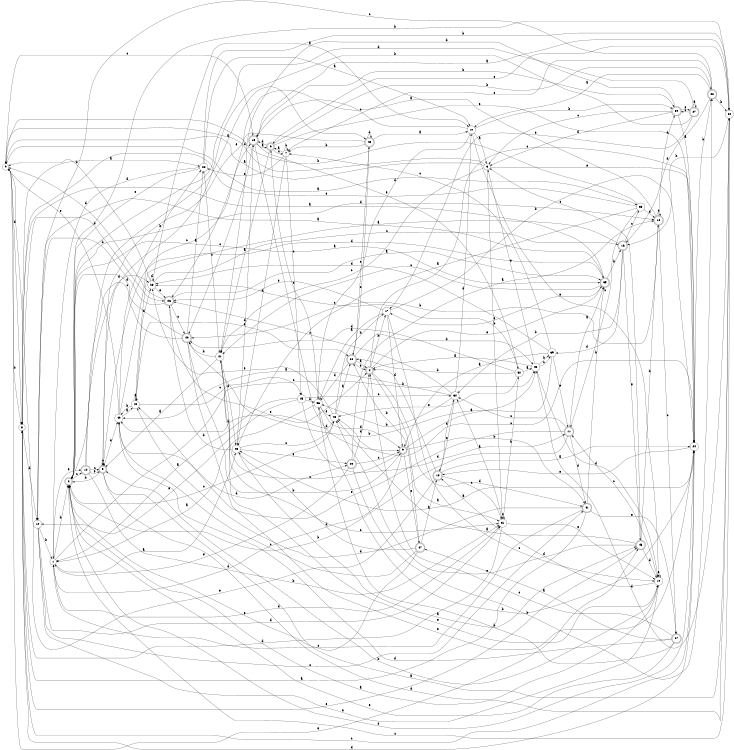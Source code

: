 digraph n40_4 {
__start0 [label="" shape="none"];

rankdir=LR;
size="8,5";

s0 [style="filled", color="black", fillcolor="white" shape="circle", label="0"];
s1 [style="filled", color="black", fillcolor="white" shape="circle", label="1"];
s2 [style="rounded,filled", color="black", fillcolor="white" shape="doublecircle", label="2"];
s3 [style="filled", color="black", fillcolor="white" shape="circle", label="3"];
s4 [style="rounded,filled", color="black", fillcolor="white" shape="doublecircle", label="4"];
s5 [style="rounded,filled", color="black", fillcolor="white" shape="doublecircle", label="5"];
s6 [style="rounded,filled", color="black", fillcolor="white" shape="doublecircle", label="6"];
s7 [style="filled", color="black", fillcolor="white" shape="circle", label="7"];
s8 [style="filled", color="black", fillcolor="white" shape="circle", label="8"];
s9 [style="rounded,filled", color="black", fillcolor="white" shape="doublecircle", label="9"];
s10 [style="filled", color="black", fillcolor="white" shape="circle", label="10"];
s11 [style="rounded,filled", color="black", fillcolor="white" shape="doublecircle", label="11"];
s12 [style="filled", color="black", fillcolor="white" shape="circle", label="12"];
s13 [style="rounded,filled", color="black", fillcolor="white" shape="doublecircle", label="13"];
s14 [style="rounded,filled", color="black", fillcolor="white" shape="doublecircle", label="14"];
s15 [style="rounded,filled", color="black", fillcolor="white" shape="doublecircle", label="15"];
s16 [style="rounded,filled", color="black", fillcolor="white" shape="doublecircle", label="16"];
s17 [style="filled", color="black", fillcolor="white" shape="circle", label="17"];
s18 [style="rounded,filled", color="black", fillcolor="white" shape="doublecircle", label="18"];
s19 [style="filled", color="black", fillcolor="white" shape="circle", label="19"];
s20 [style="filled", color="black", fillcolor="white" shape="circle", label="20"];
s21 [style="filled", color="black", fillcolor="white" shape="circle", label="21"];
s22 [style="rounded,filled", color="black", fillcolor="white" shape="doublecircle", label="22"];
s23 [style="filled", color="black", fillcolor="white" shape="circle", label="23"];
s24 [style="filled", color="black", fillcolor="white" shape="circle", label="24"];
s25 [style="filled", color="black", fillcolor="white" shape="circle", label="25"];
s26 [style="rounded,filled", color="black", fillcolor="white" shape="doublecircle", label="26"];
s27 [style="rounded,filled", color="black", fillcolor="white" shape="doublecircle", label="27"];
s28 [style="filled", color="black", fillcolor="white" shape="circle", label="28"];
s29 [style="rounded,filled", color="black", fillcolor="white" shape="doublecircle", label="29"];
s30 [style="rounded,filled", color="black", fillcolor="white" shape="doublecircle", label="30"];
s31 [style="filled", color="black", fillcolor="white" shape="circle", label="31"];
s32 [style="filled", color="black", fillcolor="white" shape="circle", label="32"];
s33 [style="filled", color="black", fillcolor="white" shape="circle", label="33"];
s34 [style="filled", color="black", fillcolor="white" shape="circle", label="34"];
s35 [style="rounded,filled", color="black", fillcolor="white" shape="doublecircle", label="35"];
s36 [style="filled", color="black", fillcolor="white" shape="circle", label="36"];
s37 [style="rounded,filled", color="black", fillcolor="white" shape="doublecircle", label="37"];
s38 [style="rounded,filled", color="black", fillcolor="white" shape="doublecircle", label="38"];
s39 [style="filled", color="black", fillcolor="white" shape="circle", label="39"];
s40 [style="rounded,filled", color="black", fillcolor="white" shape="doublecircle", label="40"];
s41 [style="rounded,filled", color="black", fillcolor="white" shape="doublecircle", label="41"];
s42 [style="rounded,filled", color="black", fillcolor="white" shape="doublecircle", label="42"];
s43 [style="filled", color="black", fillcolor="white" shape="circle", label="43"];
s44 [style="filled", color="black", fillcolor="white" shape="circle", label="44"];
s45 [style="rounded,filled", color="black", fillcolor="white" shape="doublecircle", label="45"];
s46 [style="filled", color="black", fillcolor="white" shape="circle", label="46"];
s47 [style="rounded,filled", color="black", fillcolor="white" shape="doublecircle", label="47"];
s48 [style="filled", color="black", fillcolor="white" shape="circle", label="48"];
s49 [style="filled", color="black", fillcolor="white" shape="circle", label="49"];
s0 -> s33 [label="a"];
s0 -> s8 [label="b"];
s0 -> s15 [label="c"];
s0 -> s8 [label="d"];
s0 -> s45 [label="e"];
s1 -> s48 [label="a"];
s1 -> s2 [label="b"];
s1 -> s43 [label="c"];
s1 -> s31 [label="d"];
s1 -> s14 [label="e"];
s2 -> s35 [label="a"];
s2 -> s20 [label="b"];
s2 -> s14 [label="c"];
s2 -> s18 [label="d"];
s2 -> s24 [label="e"];
s3 -> s0 [label="a"];
s3 -> s31 [label="b"];
s3 -> s21 [label="c"];
s3 -> s0 [label="d"];
s3 -> s24 [label="e"];
s4 -> s31 [label="a"];
s4 -> s17 [label="b"];
s4 -> s24 [label="c"];
s4 -> s41 [label="d"];
s4 -> s35 [label="e"];
s5 -> s20 [label="a"];
s5 -> s2 [label="b"];
s5 -> s5 [label="c"];
s5 -> s20 [label="d"];
s5 -> s49 [label="e"];
s6 -> s21 [label="a"];
s6 -> s22 [label="b"];
s6 -> s7 [label="c"];
s6 -> s15 [label="d"];
s6 -> s24 [label="e"];
s7 -> s6 [label="a"];
s7 -> s7 [label="b"];
s7 -> s25 [label="c"];
s7 -> s48 [label="d"];
s7 -> s28 [label="e"];
s8 -> s28 [label="a"];
s8 -> s26 [label="b"];
s8 -> s24 [label="c"];
s8 -> s12 [label="d"];
s8 -> s45 [label="e"];
s9 -> s43 [label="a"];
s9 -> s41 [label="b"];
s9 -> s21 [label="c"];
s9 -> s1 [label="d"];
s9 -> s47 [label="e"];
s10 -> s3 [label="a"];
s10 -> s30 [label="b"];
s10 -> s15 [label="c"];
s10 -> s36 [label="d"];
s10 -> s19 [label="e"];
s11 -> s35 [label="a"];
s11 -> s2 [label="b"];
s11 -> s34 [label="c"];
s11 -> s41 [label="d"];
s11 -> s44 [label="e"];
s12 -> s35 [label="a"];
s12 -> s1 [label="b"];
s12 -> s41 [label="c"];
s12 -> s31 [label="d"];
s12 -> s19 [label="e"];
s13 -> s24 [label="a"];
s13 -> s4 [label="b"];
s13 -> s31 [label="c"];
s13 -> s34 [label="d"];
s13 -> s0 [label="e"];
s14 -> s42 [label="a"];
s14 -> s31 [label="b"];
s14 -> s5 [label="c"];
s14 -> s23 [label="d"];
s14 -> s5 [label="e"];
s15 -> s6 [label="a"];
s15 -> s30 [label="b"];
s15 -> s40 [label="c"];
s15 -> s9 [label="d"];
s15 -> s32 [label="e"];
s16 -> s44 [label="a"];
s16 -> s34 [label="b"];
s16 -> s33 [label="c"];
s16 -> s39 [label="d"];
s16 -> s45 [label="e"];
s17 -> s36 [label="a"];
s17 -> s24 [label="b"];
s17 -> s19 [label="c"];
s17 -> s9 [label="d"];
s17 -> s26 [label="e"];
s18 -> s26 [label="a"];
s18 -> s40 [label="b"];
s18 -> s37 [label="c"];
s18 -> s30 [label="d"];
s18 -> s18 [label="e"];
s19 -> s2 [label="a"];
s19 -> s5 [label="b"];
s19 -> s11 [label="c"];
s19 -> s13 [label="d"];
s19 -> s19 [label="e"];
s20 -> s15 [label="a"];
s20 -> s16 [label="b"];
s20 -> s2 [label="c"];
s20 -> s43 [label="d"];
s20 -> s6 [label="e"];
s21 -> s5 [label="a"];
s21 -> s40 [label="b"];
s21 -> s31 [label="c"];
s21 -> s48 [label="d"];
s21 -> s19 [label="e"];
s22 -> s10 [label="a"];
s22 -> s20 [label="b"];
s22 -> s12 [label="c"];
s22 -> s16 [label="d"];
s22 -> s7 [label="e"];
s23 -> s10 [label="a"];
s23 -> s0 [label="b"];
s23 -> s16 [label="c"];
s23 -> s23 [label="d"];
s23 -> s26 [label="e"];
s24 -> s48 [label="a"];
s24 -> s22 [label="b"];
s24 -> s46 [label="c"];
s24 -> s8 [label="d"];
s24 -> s13 [label="e"];
s25 -> s1 [label="a"];
s25 -> s36 [label="b"];
s25 -> s34 [label="c"];
s25 -> s11 [label="d"];
s25 -> s12 [label="e"];
s26 -> s35 [label="a"];
s26 -> s12 [label="b"];
s26 -> s40 [label="c"];
s26 -> s0 [label="d"];
s26 -> s4 [label="e"];
s27 -> s27 [label="a"];
s27 -> s5 [label="b"];
s27 -> s30 [label="c"];
s27 -> s2 [label="d"];
s27 -> s17 [label="e"];
s28 -> s10 [label="a"];
s28 -> s20 [label="b"];
s28 -> s21 [label="c"];
s28 -> s1 [label="d"];
s28 -> s2 [label="e"];
s29 -> s18 [label="a"];
s29 -> s22 [label="b"];
s29 -> s9 [label="c"];
s29 -> s4 [label="d"];
s29 -> s1 [label="e"];
s30 -> s24 [label="a"];
s30 -> s21 [label="b"];
s30 -> s3 [label="c"];
s30 -> s3 [label="d"];
s30 -> s27 [label="e"];
s31 -> s34 [label="a"];
s31 -> s32 [label="b"];
s31 -> s31 [label="c"];
s31 -> s8 [label="d"];
s31 -> s19 [label="e"];
s32 -> s43 [label="a"];
s32 -> s38 [label="b"];
s32 -> s23 [label="c"];
s32 -> s40 [label="d"];
s32 -> s46 [label="e"];
s33 -> s48 [label="a"];
s33 -> s0 [label="b"];
s33 -> s11 [label="c"];
s33 -> s18 [label="d"];
s33 -> s8 [label="e"];
s34 -> s49 [label="a"];
s34 -> s36 [label="b"];
s34 -> s26 [label="c"];
s34 -> s10 [label="d"];
s34 -> s13 [label="e"];
s35 -> s8 [label="a"];
s35 -> s16 [label="b"];
s35 -> s21 [label="c"];
s35 -> s5 [label="d"];
s35 -> s17 [label="e"];
s36 -> s1 [label="a"];
s36 -> s24 [label="b"];
s36 -> s6 [label="c"];
s36 -> s9 [label="d"];
s36 -> s46 [label="e"];
s37 -> s47 [label="a"];
s37 -> s36 [label="b"];
s37 -> s4 [label="c"];
s37 -> s49 [label="d"];
s37 -> s2 [label="e"];
s38 -> s4 [label="a"];
s38 -> s43 [label="b"];
s38 -> s42 [label="c"];
s38 -> s36 [label="d"];
s38 -> s4 [label="e"];
s39 -> s9 [label="a"];
s39 -> s40 [label="b"];
s39 -> s7 [label="c"];
s39 -> s23 [label="d"];
s39 -> s11 [label="e"];
s40 -> s28 [label="a"];
s40 -> s9 [label="b"];
s40 -> s2 [label="c"];
s40 -> s2 [label="d"];
s40 -> s24 [label="e"];
s41 -> s8 [label="a"];
s41 -> s35 [label="b"];
s41 -> s1 [label="c"];
s41 -> s44 [label="d"];
s41 -> s37 [label="e"];
s42 -> s10 [label="a"];
s42 -> s7 [label="b"];
s42 -> s38 [label="c"];
s42 -> s42 [label="d"];
s42 -> s5 [label="e"];
s43 -> s4 [label="a"];
s43 -> s39 [label="b"];
s43 -> s39 [label="c"];
s43 -> s19 [label="d"];
s43 -> s3 [label="e"];
s44 -> s44 [label="a"];
s44 -> s49 [label="b"];
s44 -> s25 [label="c"];
s44 -> s23 [label="d"];
s44 -> s38 [label="e"];
s45 -> s46 [label="a"];
s45 -> s18 [label="b"];
s45 -> s3 [label="c"];
s45 -> s19 [label="d"];
s45 -> s46 [label="e"];
s46 -> s38 [label="a"];
s46 -> s17 [label="b"];
s46 -> s2 [label="c"];
s46 -> s49 [label="d"];
s46 -> s23 [label="e"];
s47 -> s13 [label="a"];
s47 -> s38 [label="b"];
s47 -> s49 [label="c"];
s47 -> s48 [label="d"];
s47 -> s2 [label="e"];
s48 -> s45 [label="a"];
s48 -> s26 [label="b"];
s48 -> s46 [label="c"];
s48 -> s15 [label="d"];
s48 -> s29 [label="e"];
s49 -> s44 [label="a"];
s49 -> s28 [label="b"];
s49 -> s15 [label="c"];
s49 -> s29 [label="d"];
s49 -> s0 [label="e"];

}